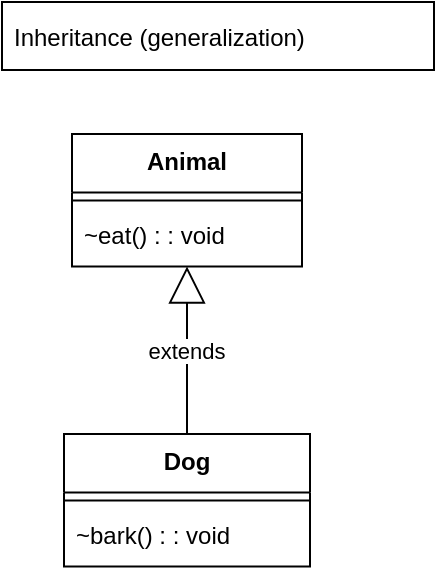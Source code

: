 <mxfile version="24.5.4" type="device">
  <diagram name="Page-1" id="z74IJ4n6hseQJbJ3eec0">
    <mxGraphModel dx="1434" dy="764" grid="1" gridSize="10" guides="1" tooltips="1" connect="1" arrows="1" fold="1" page="1" pageScale="1" pageWidth="850" pageHeight="1100" math="0" shadow="0">
      <root>
        <mxCell id="0" />
        <mxCell id="1" parent="0" />
        <mxCell id="ya5g0Ir7FHrHB2RvpVfO-2" value="Animal" style="swimlane;fontStyle=1;align=center;verticalAlign=top;childLayout=stackLayout;horizontal=1;startSize=29.2;horizontalStack=0;resizeParent=1;resizeParentMax=0;resizeLast=0;collapsible=0;marginBottom=0;" vertex="1" parent="1">
          <mxGeometry x="224" y="110" width="115" height="66.2" as="geometry" />
        </mxCell>
        <mxCell id="ya5g0Ir7FHrHB2RvpVfO-3" style="line;strokeWidth=1;fillColor=none;align=left;verticalAlign=middle;spacingTop=-1;spacingLeft=3;spacingRight=3;rotatable=0;labelPosition=right;points=[];portConstraint=eastwest;strokeColor=inherit;" vertex="1" parent="ya5g0Ir7FHrHB2RvpVfO-2">
          <mxGeometry y="29.2" width="115" height="8" as="geometry" />
        </mxCell>
        <mxCell id="ya5g0Ir7FHrHB2RvpVfO-4" value="~eat() : : void" style="text;strokeColor=none;fillColor=none;align=left;verticalAlign=top;spacingLeft=4;spacingRight=4;overflow=hidden;rotatable=0;points=[[0,0.5],[1,0.5]];portConstraint=eastwest;" vertex="1" parent="ya5g0Ir7FHrHB2RvpVfO-2">
          <mxGeometry y="37.2" width="115" height="29" as="geometry" />
        </mxCell>
        <mxCell id="ya5g0Ir7FHrHB2RvpVfO-5" value="Dog" style="swimlane;fontStyle=1;align=center;verticalAlign=top;childLayout=stackLayout;horizontal=1;startSize=29.2;horizontalStack=0;resizeParent=1;resizeParentMax=0;resizeLast=0;collapsible=0;marginBottom=0;" vertex="1" parent="1">
          <mxGeometry x="220" y="260" width="123" height="66.2" as="geometry" />
        </mxCell>
        <mxCell id="ya5g0Ir7FHrHB2RvpVfO-6" style="line;strokeWidth=1;fillColor=none;align=left;verticalAlign=middle;spacingTop=-1;spacingLeft=3;spacingRight=3;rotatable=0;labelPosition=right;points=[];portConstraint=eastwest;strokeColor=inherit;" vertex="1" parent="ya5g0Ir7FHrHB2RvpVfO-5">
          <mxGeometry y="29.2" width="123" height="8" as="geometry" />
        </mxCell>
        <mxCell id="ya5g0Ir7FHrHB2RvpVfO-7" value="~bark() : : void" style="text;strokeColor=none;fillColor=none;align=left;verticalAlign=top;spacingLeft=4;spacingRight=4;overflow=hidden;rotatable=0;points=[[0,0.5],[1,0.5]];portConstraint=eastwest;" vertex="1" parent="ya5g0Ir7FHrHB2RvpVfO-5">
          <mxGeometry y="37.2" width="123" height="29" as="geometry" />
        </mxCell>
        <mxCell id="ya5g0Ir7FHrHB2RvpVfO-8" value="Inheritance (generalization)" style="align=left;spacingLeft=4;" vertex="1" parent="1">
          <mxGeometry x="189" y="44" width="216" height="34" as="geometry" />
        </mxCell>
        <mxCell id="ya5g0Ir7FHrHB2RvpVfO-9" value="extends" style="curved=1;startArrow=block;startSize=16;startFill=0;endArrow=none;exitX=0.5;exitY=1;entryX=0.5;entryY=0;rounded=0;" edge="1" parent="1" source="ya5g0Ir7FHrHB2RvpVfO-2" target="ya5g0Ir7FHrHB2RvpVfO-5">
          <mxGeometry relative="1" as="geometry">
            <Array as="points" />
          </mxGeometry>
        </mxCell>
      </root>
    </mxGraphModel>
  </diagram>
</mxfile>
